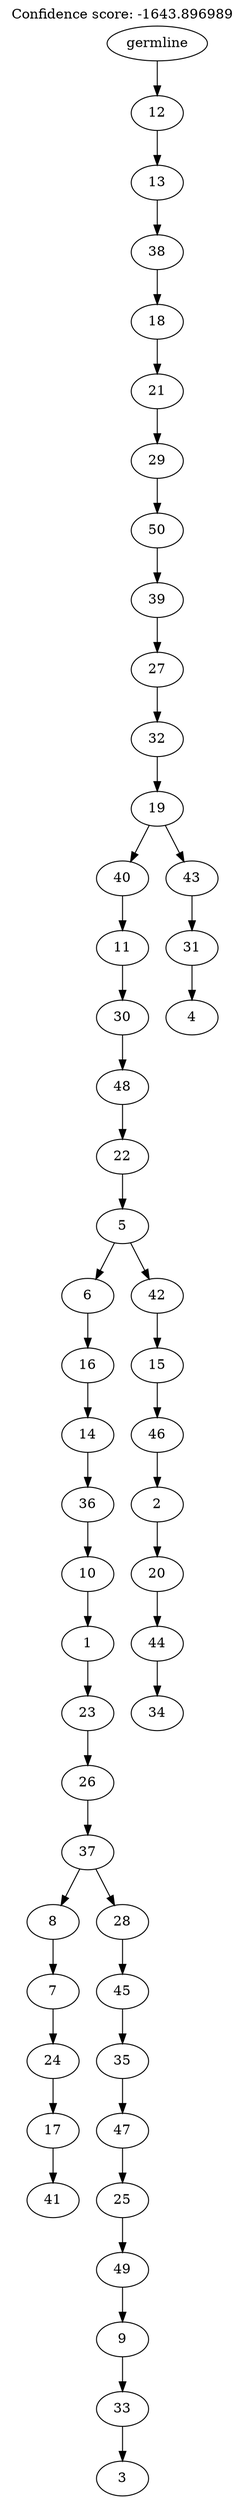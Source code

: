 digraph g {
	"49" -> "50";
	"50" [label="41"];
	"48" -> "49";
	"49" [label="17"];
	"47" -> "48";
	"48" [label="24"];
	"46" -> "47";
	"47" [label="7"];
	"44" -> "45";
	"45" [label="3"];
	"43" -> "44";
	"44" [label="33"];
	"42" -> "43";
	"43" [label="9"];
	"41" -> "42";
	"42" [label="49"];
	"40" -> "41";
	"41" [label="25"];
	"39" -> "40";
	"40" [label="47"];
	"38" -> "39";
	"39" [label="35"];
	"37" -> "38";
	"38" [label="45"];
	"36" -> "37";
	"37" [label="28"];
	"36" -> "46";
	"46" [label="8"];
	"35" -> "36";
	"36" [label="37"];
	"34" -> "35";
	"35" [label="26"];
	"33" -> "34";
	"34" [label="23"];
	"32" -> "33";
	"33" [label="1"];
	"31" -> "32";
	"32" [label="10"];
	"30" -> "31";
	"31" [label="36"];
	"29" -> "30";
	"30" [label="14"];
	"28" -> "29";
	"29" [label="16"];
	"26" -> "27";
	"27" [label="34"];
	"25" -> "26";
	"26" [label="44"];
	"24" -> "25";
	"25" [label="20"];
	"23" -> "24";
	"24" [label="2"];
	"22" -> "23";
	"23" [label="46"];
	"21" -> "22";
	"22" [label="15"];
	"20" -> "21";
	"21" [label="42"];
	"20" -> "28";
	"28" [label="6"];
	"19" -> "20";
	"20" [label="5"];
	"18" -> "19";
	"19" [label="22"];
	"17" -> "18";
	"18" [label="48"];
	"16" -> "17";
	"17" [label="30"];
	"15" -> "16";
	"16" [label="11"];
	"13" -> "14";
	"14" [label="4"];
	"12" -> "13";
	"13" [label="31"];
	"11" -> "12";
	"12" [label="43"];
	"11" -> "15";
	"15" [label="40"];
	"10" -> "11";
	"11" [label="19"];
	"9" -> "10";
	"10" [label="32"];
	"8" -> "9";
	"9" [label="27"];
	"7" -> "8";
	"8" [label="39"];
	"6" -> "7";
	"7" [label="50"];
	"5" -> "6";
	"6" [label="29"];
	"4" -> "5";
	"5" [label="21"];
	"3" -> "4";
	"4" [label="18"];
	"2" -> "3";
	"3" [label="38"];
	"1" -> "2";
	"2" [label="13"];
	"0" -> "1";
	"1" [label="12"];
	"0" [label="germline"];
	labelloc="t";
	label="Confidence score: -1643.896989";
}
